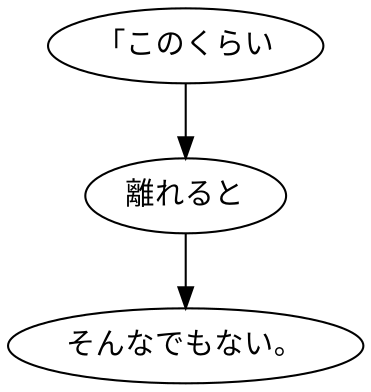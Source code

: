 digraph graph5679 {
	node0 [label="「このくらい"];
	node1 [label="離れると"];
	node2 [label="そんなでもない。"];
	node0 -> node1;
	node1 -> node2;
}
